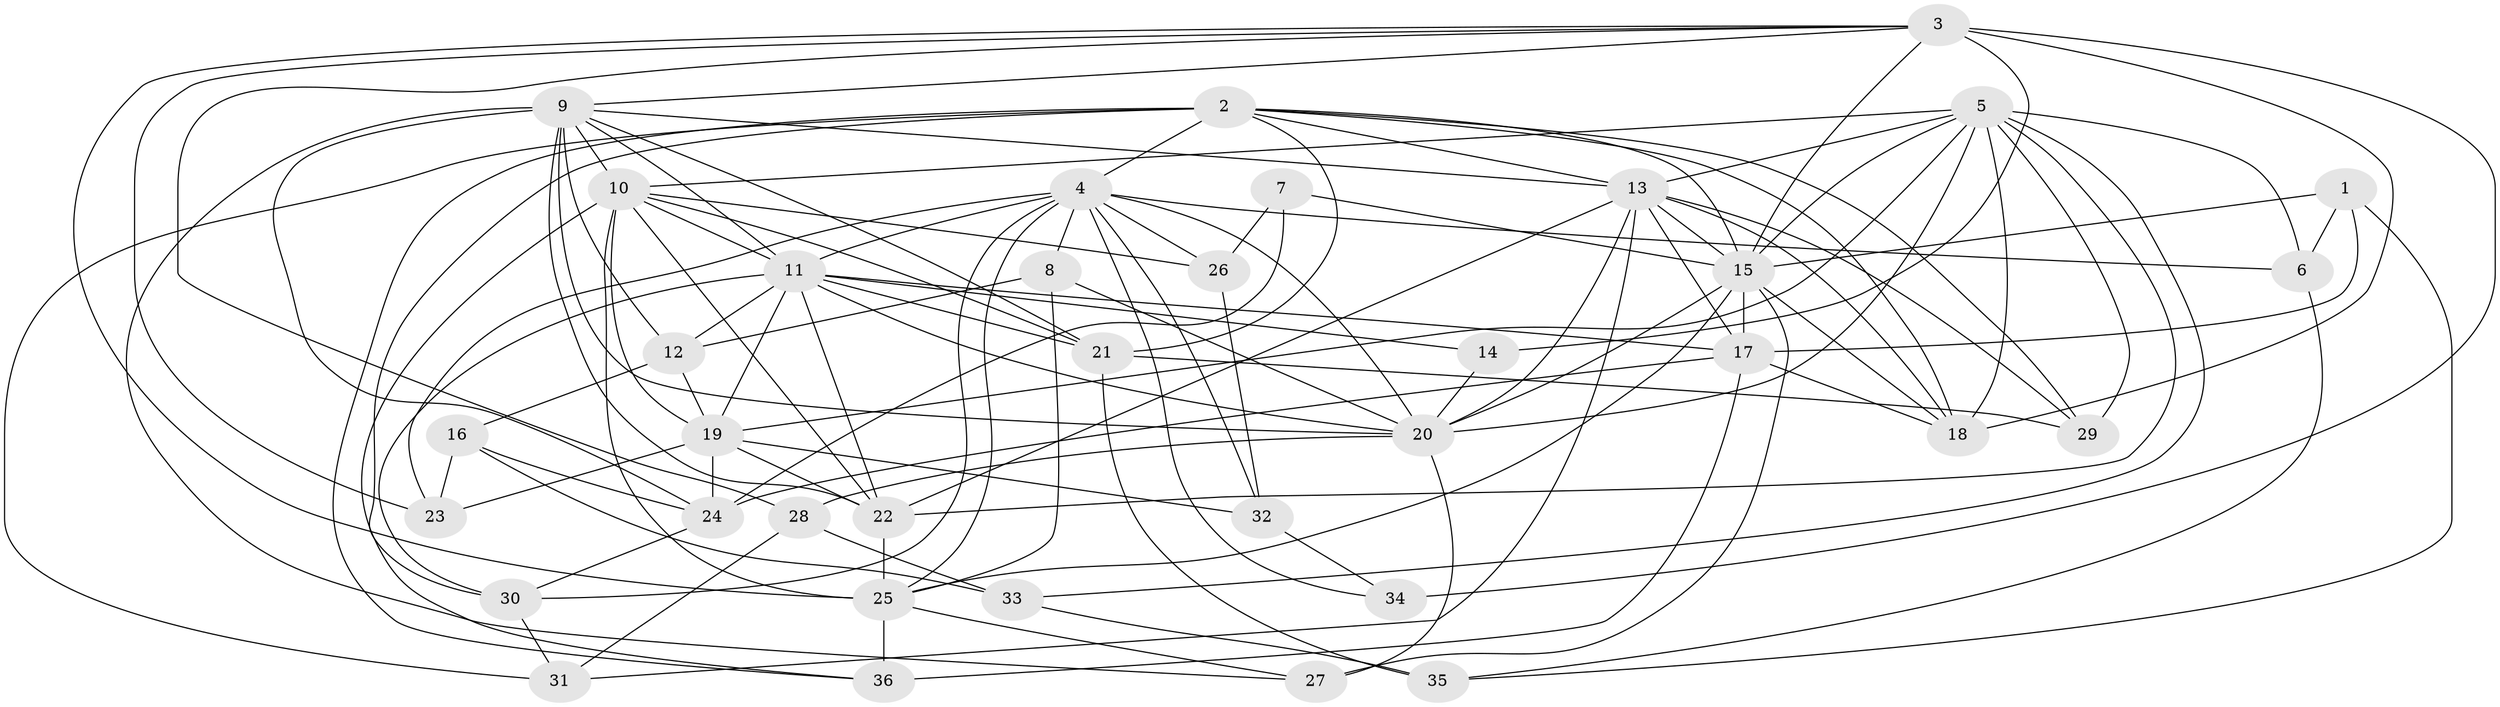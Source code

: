 // original degree distribution, {4: 1.0}
// Generated by graph-tools (version 1.1) at 2025/53/03/04/25 22:53:31]
// undirected, 36 vertices, 111 edges
graph export_dot {
  node [color=gray90,style=filled];
  1;
  2;
  3;
  4;
  5;
  6;
  7;
  8;
  9;
  10;
  11;
  12;
  13;
  14;
  15;
  16;
  17;
  18;
  19;
  20;
  21;
  22;
  23;
  24;
  25;
  26;
  27;
  28;
  29;
  30;
  31;
  32;
  33;
  34;
  35;
  36;
  1 -- 6 [weight=1.0];
  1 -- 15 [weight=1.0];
  1 -- 17 [weight=1.0];
  1 -- 35 [weight=1.0];
  2 -- 4 [weight=1.0];
  2 -- 13 [weight=1.0];
  2 -- 15 [weight=1.0];
  2 -- 18 [weight=1.0];
  2 -- 21 [weight=1.0];
  2 -- 29 [weight=1.0];
  2 -- 30 [weight=2.0];
  2 -- 31 [weight=1.0];
  2 -- 36 [weight=1.0];
  3 -- 9 [weight=1.0];
  3 -- 14 [weight=2.0];
  3 -- 15 [weight=1.0];
  3 -- 18 [weight=1.0];
  3 -- 23 [weight=1.0];
  3 -- 25 [weight=1.0];
  3 -- 28 [weight=1.0];
  3 -- 34 [weight=2.0];
  4 -- 6 [weight=1.0];
  4 -- 8 [weight=1.0];
  4 -- 11 [weight=2.0];
  4 -- 20 [weight=1.0];
  4 -- 23 [weight=1.0];
  4 -- 25 [weight=1.0];
  4 -- 26 [weight=1.0];
  4 -- 30 [weight=1.0];
  4 -- 32 [weight=1.0];
  4 -- 34 [weight=1.0];
  5 -- 6 [weight=1.0];
  5 -- 10 [weight=1.0];
  5 -- 13 [weight=1.0];
  5 -- 15 [weight=1.0];
  5 -- 18 [weight=1.0];
  5 -- 19 [weight=1.0];
  5 -- 20 [weight=1.0];
  5 -- 22 [weight=1.0];
  5 -- 29 [weight=1.0];
  5 -- 33 [weight=1.0];
  6 -- 35 [weight=1.0];
  7 -- 15 [weight=1.0];
  7 -- 24 [weight=2.0];
  7 -- 26 [weight=1.0];
  8 -- 12 [weight=1.0];
  8 -- 20 [weight=1.0];
  8 -- 25 [weight=1.0];
  9 -- 10 [weight=1.0];
  9 -- 11 [weight=1.0];
  9 -- 12 [weight=1.0];
  9 -- 13 [weight=1.0];
  9 -- 20 [weight=1.0];
  9 -- 21 [weight=1.0];
  9 -- 22 [weight=1.0];
  9 -- 24 [weight=1.0];
  9 -- 27 [weight=1.0];
  10 -- 11 [weight=1.0];
  10 -- 19 [weight=1.0];
  10 -- 21 [weight=1.0];
  10 -- 22 [weight=1.0];
  10 -- 25 [weight=2.0];
  10 -- 26 [weight=1.0];
  10 -- 36 [weight=1.0];
  11 -- 12 [weight=1.0];
  11 -- 14 [weight=1.0];
  11 -- 17 [weight=1.0];
  11 -- 19 [weight=1.0];
  11 -- 20 [weight=1.0];
  11 -- 21 [weight=1.0];
  11 -- 22 [weight=1.0];
  11 -- 30 [weight=1.0];
  12 -- 16 [weight=1.0];
  12 -- 19 [weight=2.0];
  13 -- 15 [weight=1.0];
  13 -- 17 [weight=1.0];
  13 -- 18 [weight=1.0];
  13 -- 20 [weight=1.0];
  13 -- 22 [weight=1.0];
  13 -- 29 [weight=1.0];
  13 -- 31 [weight=1.0];
  14 -- 20 [weight=1.0];
  15 -- 17 [weight=2.0];
  15 -- 18 [weight=1.0];
  15 -- 20 [weight=1.0];
  15 -- 25 [weight=1.0];
  15 -- 27 [weight=1.0];
  16 -- 23 [weight=1.0];
  16 -- 24 [weight=1.0];
  16 -- 33 [weight=1.0];
  17 -- 18 [weight=1.0];
  17 -- 24 [weight=1.0];
  17 -- 36 [weight=1.0];
  19 -- 22 [weight=1.0];
  19 -- 23 [weight=1.0];
  19 -- 24 [weight=2.0];
  19 -- 32 [weight=1.0];
  20 -- 27 [weight=1.0];
  20 -- 28 [weight=1.0];
  21 -- 29 [weight=1.0];
  21 -- 35 [weight=1.0];
  22 -- 25 [weight=2.0];
  24 -- 30 [weight=1.0];
  25 -- 27 [weight=1.0];
  25 -- 36 [weight=1.0];
  26 -- 32 [weight=1.0];
  28 -- 31 [weight=1.0];
  28 -- 33 [weight=1.0];
  30 -- 31 [weight=1.0];
  32 -- 34 [weight=1.0];
  33 -- 35 [weight=1.0];
}
